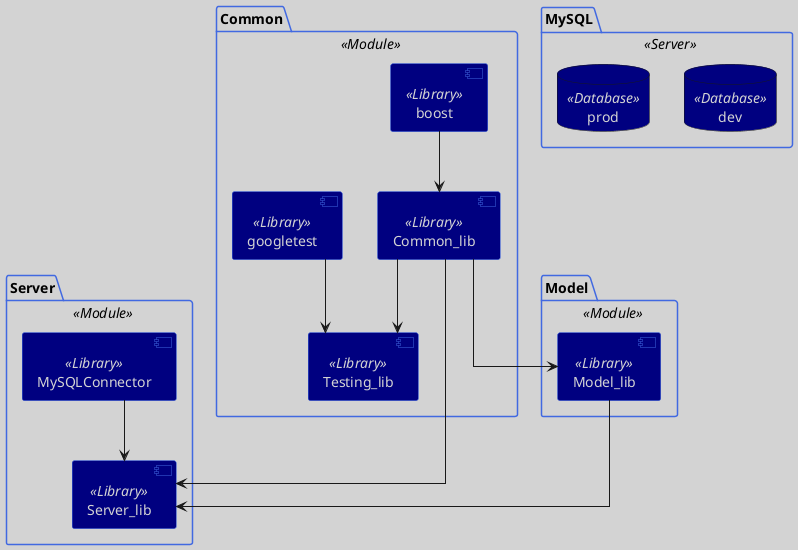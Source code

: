 @startuml
skinparam backgroundColor LightGray
skinparam componentStyle uml2
skinparam linetype ortho
skinparam packageFontColor Black
skinparam packageBorderColor RoyalBlue
skinparam componentFontColor LightGray
skinparam componentBorderColor RoyalBlue
skinparam databaseFontColor LightGray

package "Common" <<Module>> {
  [Common_lib] <<Library>> #Navy
  [Testing_lib] <<Library>> #Navy
  [googletest] <<Library>> #Navy
  [boost] <<Library>> #Navy
}

package "Model" <<Module>> {
	[Model_lib] <<Library>> #Navy
}

package "Server" <<Module>> {
	[Server_lib] <<Library>> #Navy
	[MySQLConnector] <<Library>> #Navy
}

package "MySQL" <<Server>> {
	database "dev" <<Database>> #Navy
    database "prod" <<Database>> #Navy
}

boost --> Common_lib
googletest --> Testing_lib

Common_lib --> Testing_lib
Common_lib --> Model_lib
Common_lib --> Server_lib
Model_lib --> Server_lib

MySQLConnector --> Server_lib

@enduml